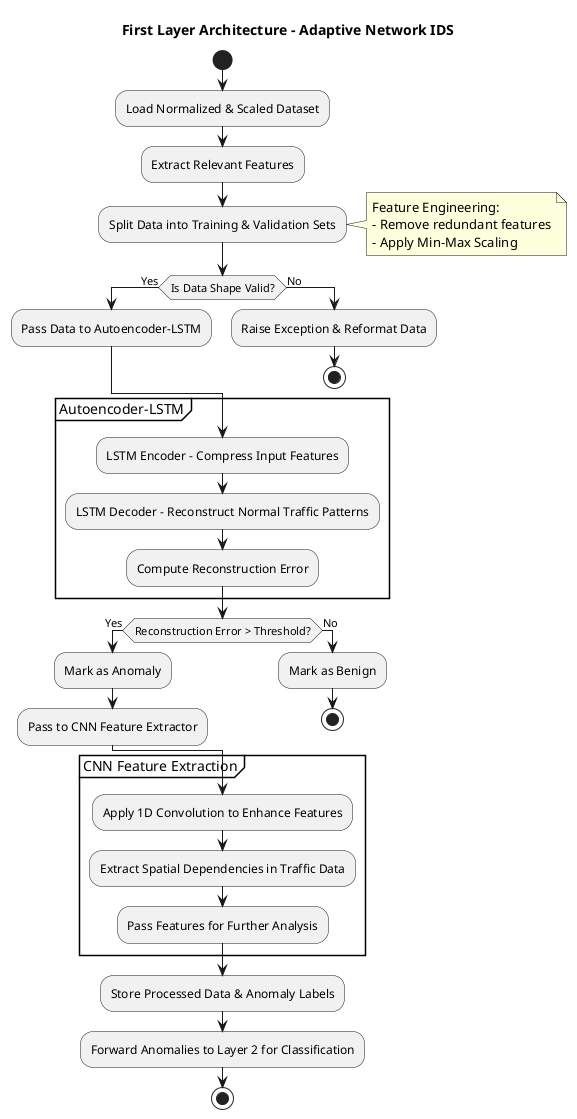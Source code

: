 @startuml
title First Layer Architecture - Adaptive Network IDS

start

:Load Normalized & Scaled Dataset;
:Extract Relevant Features;
:Split Data into Training & Validation Sets;

note right
Feature Engineering:
- Remove redundant features
- Apply Min-Max Scaling
end note

if (Is Data Shape Valid?) then (Yes)
    :Pass Data to Autoencoder-LSTM;
else (No)
    :Raise Exception & Reformat Data;
    stop
endif

partition "Autoencoder-LSTM" {
    :LSTM Encoder - Compress Input Features;
    :LSTM Decoder - Reconstruct Normal Traffic Patterns;
    :Compute Reconstruction Error;
}

if (Reconstruction Error > Threshold?) then (Yes)
    :Mark as Anomaly;
    :Pass to CNN Feature Extractor;
else (No)
    :Mark as Benign;
    stop
endif

partition "CNN Feature Extraction" {
    :Apply 1D Convolution to Enhance Features;
    :Extract Spatial Dependencies in Traffic Data;
    :Pass Features for Further Analysis;
}

:Store Processed Data & Anomaly Labels;
:Forward Anomalies to Layer 2 for Classification;

stop
@enduml